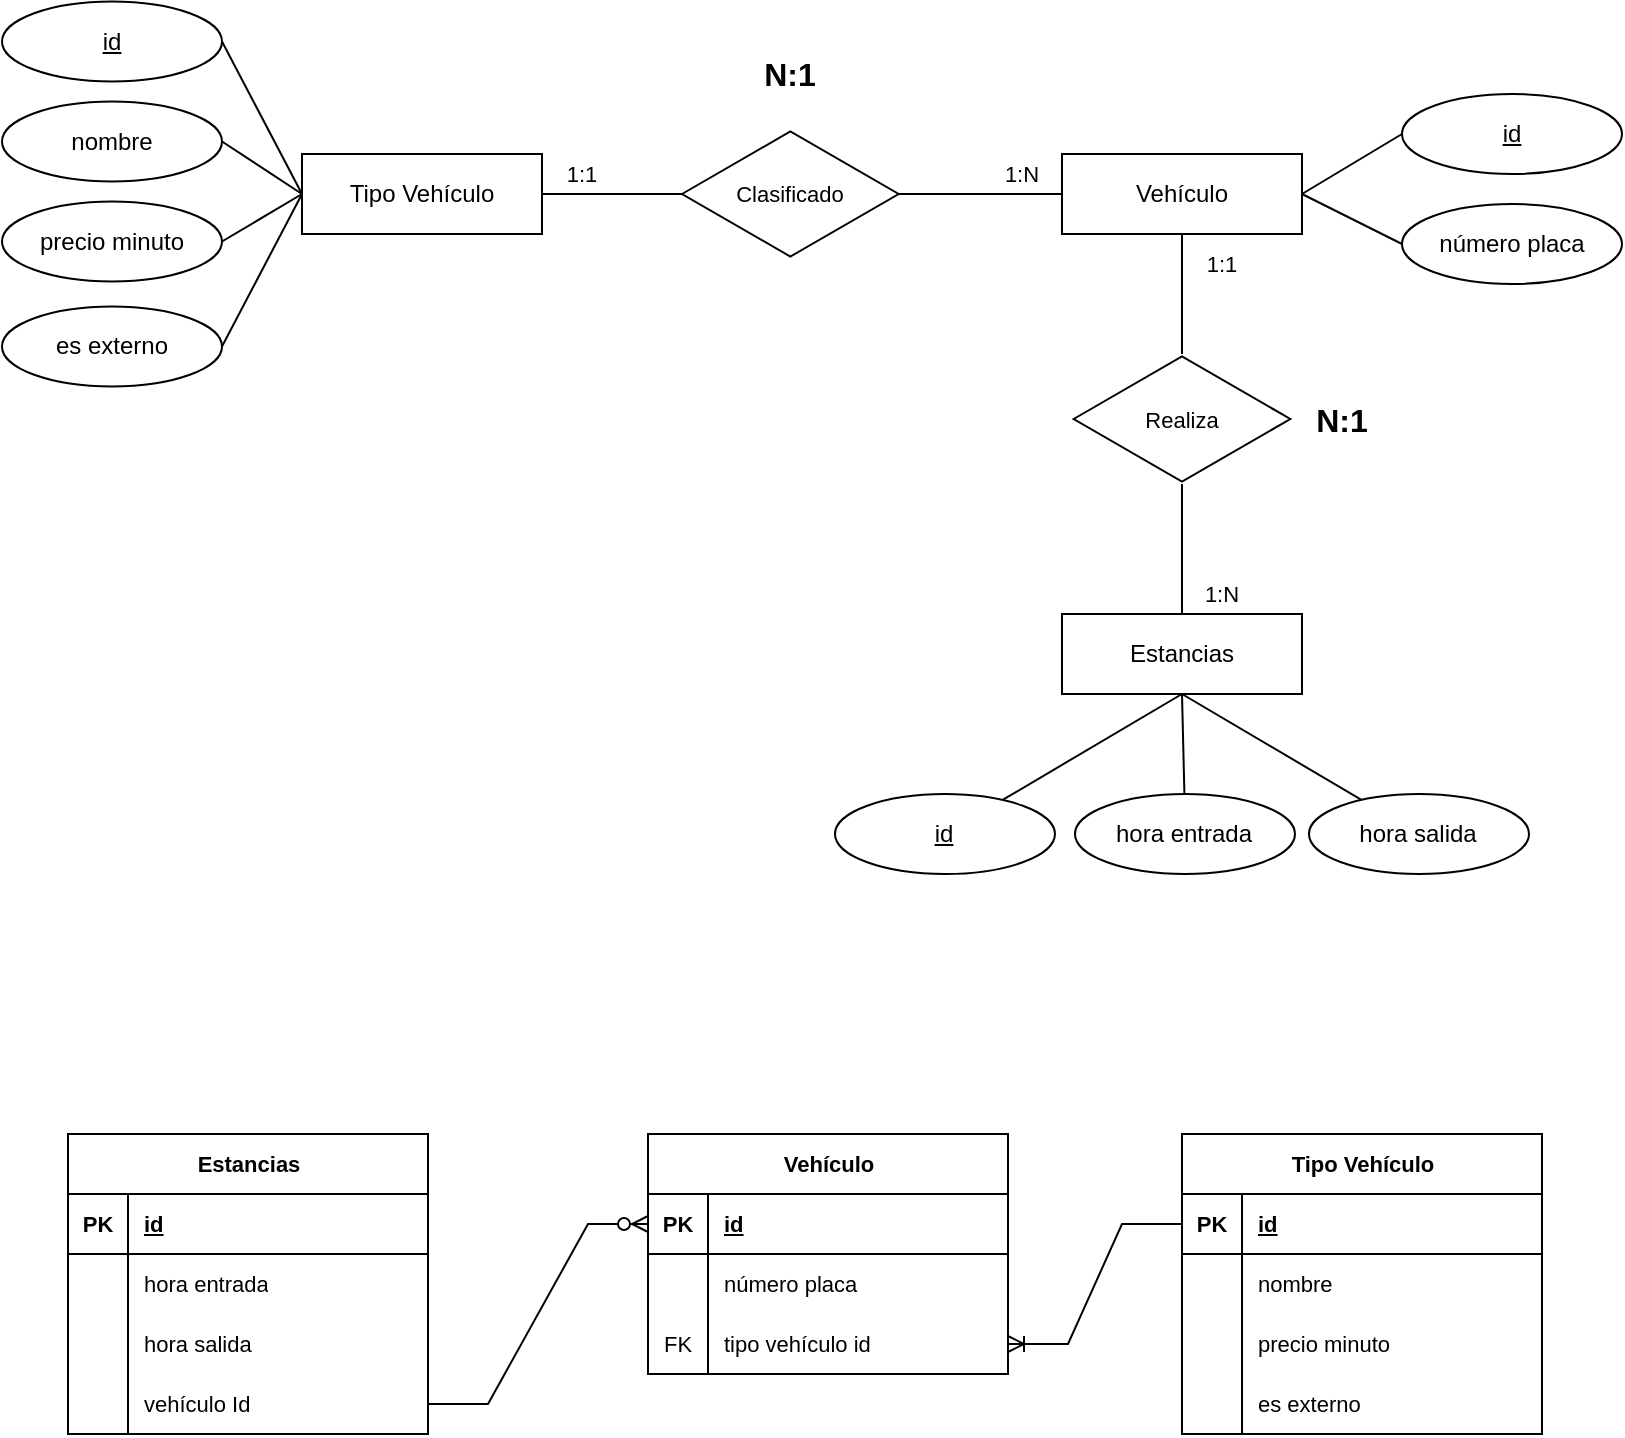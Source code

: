<mxfile version="24.7.2" type="device">
  <diagram name="Página-1" id="pKyVwego6ycTetDcMf8U">
    <mxGraphModel dx="1965" dy="1105" grid="1" gridSize="10" guides="1" tooltips="1" connect="1" arrows="1" fold="1" page="1" pageScale="1" pageWidth="1169" pageHeight="827" math="0" shadow="0">
      <root>
        <mxCell id="0" />
        <mxCell id="1" parent="0" />
        <mxCell id="-L3sRhYS_Q6jiQgQC-SR-15" style="rounded=0;orthogonalLoop=1;jettySize=auto;html=1;endArrow=none;endFill=0;exitX=1;exitY=0.5;exitDx=0;exitDy=0;entryX=0;entryY=0.5;entryDx=0;entryDy=0;" parent="1" source="-L3sRhYS_Q6jiQgQC-SR-8" target="-L3sRhYS_Q6jiQgQC-SR-12" edge="1">
          <mxGeometry relative="1" as="geometry" />
        </mxCell>
        <mxCell id="-L3sRhYS_Q6jiQgQC-SR-20" style="edgeStyle=none;shape=connector;rounded=0;orthogonalLoop=1;jettySize=auto;html=1;strokeColor=default;align=center;verticalAlign=middle;fontFamily=Helvetica;fontSize=11;fontColor=default;labelBackgroundColor=default;endArrow=none;endFill=0;exitX=1;exitY=0.5;exitDx=0;exitDy=0;entryX=0;entryY=0.5;entryDx=0;entryDy=0;" parent="1" source="-L3sRhYS_Q6jiQgQC-SR-8" target="-L3sRhYS_Q6jiQgQC-SR-11" edge="1">
          <mxGeometry relative="1" as="geometry" />
        </mxCell>
        <mxCell id="-L3sRhYS_Q6jiQgQC-SR-37" style="edgeStyle=none;shape=connector;rounded=0;orthogonalLoop=1;jettySize=auto;html=1;strokeColor=default;align=center;verticalAlign=middle;fontFamily=Helvetica;fontSize=11;fontColor=default;labelBackgroundColor=default;endArrow=none;endFill=0;" parent="1" source="-L3sRhYS_Q6jiQgQC-SR-8" target="-L3sRhYS_Q6jiQgQC-SR-36" edge="1">
          <mxGeometry relative="1" as="geometry" />
        </mxCell>
        <mxCell id="-L3sRhYS_Q6jiQgQC-SR-8" value="Vehículo" style="rounded=0;whiteSpace=wrap;html=1;" parent="1" vertex="1">
          <mxGeometry x="720" y="119" width="120" height="40" as="geometry" />
        </mxCell>
        <mxCell id="-L3sRhYS_Q6jiQgQC-SR-11" value="&lt;u&gt;id&lt;/u&gt;" style="ellipse;whiteSpace=wrap;html=1;" parent="1" vertex="1">
          <mxGeometry x="890" y="89" width="110" height="40" as="geometry" />
        </mxCell>
        <mxCell id="-L3sRhYS_Q6jiQgQC-SR-12" value="número placa" style="ellipse;whiteSpace=wrap;html=1;" parent="1" vertex="1">
          <mxGeometry x="890" y="144" width="110" height="40" as="geometry" />
        </mxCell>
        <mxCell id="-L3sRhYS_Q6jiQgQC-SR-30" style="edgeStyle=none;shape=connector;rounded=0;orthogonalLoop=1;jettySize=auto;html=1;strokeColor=default;align=center;verticalAlign=middle;fontFamily=Helvetica;fontSize=11;fontColor=default;labelBackgroundColor=default;endArrow=none;endFill=0;" parent="1" source="-L3sRhYS_Q6jiQgQC-SR-21" target="-L3sRhYS_Q6jiQgQC-SR-29" edge="1">
          <mxGeometry relative="1" as="geometry" />
        </mxCell>
        <mxCell id="-L3sRhYS_Q6jiQgQC-SR-21" value="Tipo Vehículo" style="rounded=0;whiteSpace=wrap;html=1;" parent="1" vertex="1">
          <mxGeometry x="340" y="119" width="120" height="40" as="geometry" />
        </mxCell>
        <mxCell id="-L3sRhYS_Q6jiQgQC-SR-27" style="edgeStyle=none;shape=connector;rounded=0;orthogonalLoop=1;jettySize=auto;html=1;entryX=0;entryY=0.5;entryDx=0;entryDy=0;strokeColor=default;align=center;verticalAlign=middle;fontFamily=Helvetica;fontSize=11;fontColor=default;labelBackgroundColor=default;endArrow=none;endFill=0;exitX=1;exitY=0.5;exitDx=0;exitDy=0;" parent="1" source="-L3sRhYS_Q6jiQgQC-SR-22" target="-L3sRhYS_Q6jiQgQC-SR-21" edge="1">
          <mxGeometry relative="1" as="geometry" />
        </mxCell>
        <mxCell id="-L3sRhYS_Q6jiQgQC-SR-22" value="&lt;u&gt;id&lt;/u&gt;" style="ellipse;whiteSpace=wrap;html=1;" parent="1" vertex="1">
          <mxGeometry x="190" y="42.75" width="110" height="40" as="geometry" />
        </mxCell>
        <mxCell id="-L3sRhYS_Q6jiQgQC-SR-28" style="edgeStyle=none;shape=connector;rounded=0;orthogonalLoop=1;jettySize=auto;html=1;entryX=0;entryY=0.5;entryDx=0;entryDy=0;strokeColor=default;align=center;verticalAlign=middle;fontFamily=Helvetica;fontSize=11;fontColor=default;labelBackgroundColor=default;endArrow=none;endFill=0;exitX=1;exitY=0.5;exitDx=0;exitDy=0;" parent="1" source="-L3sRhYS_Q6jiQgQC-SR-23" target="-L3sRhYS_Q6jiQgQC-SR-21" edge="1">
          <mxGeometry relative="1" as="geometry" />
        </mxCell>
        <mxCell id="-L3sRhYS_Q6jiQgQC-SR-23" value="precio minuto" style="ellipse;whiteSpace=wrap;html=1;" parent="1" vertex="1">
          <mxGeometry x="190" y="142.75" width="110" height="40" as="geometry" />
        </mxCell>
        <mxCell id="-L3sRhYS_Q6jiQgQC-SR-26" style="edgeStyle=none;shape=connector;rounded=0;orthogonalLoop=1;jettySize=auto;html=1;entryX=0;entryY=0.5;entryDx=0;entryDy=0;strokeColor=default;align=center;verticalAlign=middle;fontFamily=Helvetica;fontSize=11;fontColor=default;labelBackgroundColor=default;endArrow=none;endFill=0;exitX=1;exitY=0.5;exitDx=0;exitDy=0;" parent="1" source="-L3sRhYS_Q6jiQgQC-SR-25" target="-L3sRhYS_Q6jiQgQC-SR-21" edge="1">
          <mxGeometry relative="1" as="geometry" />
        </mxCell>
        <mxCell id="-L3sRhYS_Q6jiQgQC-SR-25" value="nombre" style="ellipse;whiteSpace=wrap;html=1;" parent="1" vertex="1">
          <mxGeometry x="190" y="92.75" width="110" height="40" as="geometry" />
        </mxCell>
        <mxCell id="-L3sRhYS_Q6jiQgQC-SR-31" style="edgeStyle=none;shape=connector;rounded=0;orthogonalLoop=1;jettySize=auto;html=1;strokeColor=default;align=center;verticalAlign=middle;fontFamily=Helvetica;fontSize=11;fontColor=default;labelBackgroundColor=default;endArrow=none;endFill=0;" parent="1" source="-L3sRhYS_Q6jiQgQC-SR-29" target="-L3sRhYS_Q6jiQgQC-SR-8" edge="1">
          <mxGeometry relative="1" as="geometry" />
        </mxCell>
        <mxCell id="-L3sRhYS_Q6jiQgQC-SR-29" value="Clasificado" style="html=1;whiteSpace=wrap;aspect=fixed;shape=isoRectangle;fontFamily=Helvetica;fontSize=11;fontColor=default;labelBackgroundColor=default;" parent="1" vertex="1">
          <mxGeometry x="530" y="106.5" width="108.33" height="65" as="geometry" />
        </mxCell>
        <mxCell id="-L3sRhYS_Q6jiQgQC-SR-32" value="1:N" style="text;html=1;align=center;verticalAlign=middle;whiteSpace=wrap;rounded=0;fontFamily=Helvetica;fontSize=11;fontColor=default;labelBackgroundColor=default;" parent="1" vertex="1">
          <mxGeometry x="680" y="119" width="40" height="20" as="geometry" />
        </mxCell>
        <mxCell id="-L3sRhYS_Q6jiQgQC-SR-33" value="1:1" style="text;html=1;align=center;verticalAlign=middle;whiteSpace=wrap;rounded=0;fontFamily=Helvetica;fontSize=11;fontColor=default;labelBackgroundColor=default;" parent="1" vertex="1">
          <mxGeometry x="460" y="119" width="40" height="20" as="geometry" />
        </mxCell>
        <mxCell id="-L3sRhYS_Q6jiQgQC-SR-34" value="N:1" style="text;html=1;align=center;verticalAlign=middle;whiteSpace=wrap;rounded=0;fontFamily=Helvetica;fontSize=16;fontColor=default;labelBackgroundColor=default;fontStyle=1" parent="1" vertex="1">
          <mxGeometry x="564.17" y="69" width="40" height="20" as="geometry" />
        </mxCell>
        <mxCell id="-L3sRhYS_Q6jiQgQC-SR-47" style="edgeStyle=none;shape=connector;rounded=0;orthogonalLoop=1;jettySize=auto;html=1;strokeColor=default;align=center;verticalAlign=middle;fontFamily=Helvetica;fontSize=11;fontColor=default;labelBackgroundColor=default;endArrow=none;endFill=0;exitX=0.5;exitY=1;exitDx=0;exitDy=0;" parent="1" source="-L3sRhYS_Q6jiQgQC-SR-35" target="-L3sRhYS_Q6jiQgQC-SR-44" edge="1">
          <mxGeometry relative="1" as="geometry" />
        </mxCell>
        <mxCell id="-L3sRhYS_Q6jiQgQC-SR-48" style="edgeStyle=none;shape=connector;rounded=0;orthogonalLoop=1;jettySize=auto;html=1;strokeColor=default;align=center;verticalAlign=middle;fontFamily=Helvetica;fontSize=11;fontColor=default;labelBackgroundColor=default;endArrow=none;endFill=0;exitX=0.5;exitY=1;exitDx=0;exitDy=0;" parent="1" source="-L3sRhYS_Q6jiQgQC-SR-35" target="-L3sRhYS_Q6jiQgQC-SR-46" edge="1">
          <mxGeometry relative="1" as="geometry" />
        </mxCell>
        <mxCell id="-L3sRhYS_Q6jiQgQC-SR-49" style="edgeStyle=none;shape=connector;rounded=0;orthogonalLoop=1;jettySize=auto;html=1;strokeColor=default;align=center;verticalAlign=middle;fontFamily=Helvetica;fontSize=11;fontColor=default;labelBackgroundColor=default;endArrow=none;endFill=0;exitX=0.5;exitY=1;exitDx=0;exitDy=0;" parent="1" source="-L3sRhYS_Q6jiQgQC-SR-35" target="-L3sRhYS_Q6jiQgQC-SR-45" edge="1">
          <mxGeometry relative="1" as="geometry" />
        </mxCell>
        <mxCell id="-L3sRhYS_Q6jiQgQC-SR-35" value="Estancias" style="rounded=0;whiteSpace=wrap;html=1;" parent="1" vertex="1">
          <mxGeometry x="720.0" y="349" width="120" height="40" as="geometry" />
        </mxCell>
        <mxCell id="-L3sRhYS_Q6jiQgQC-SR-38" style="edgeStyle=none;shape=connector;rounded=0;orthogonalLoop=1;jettySize=auto;html=1;strokeColor=default;align=center;verticalAlign=middle;fontFamily=Helvetica;fontSize=11;fontColor=default;labelBackgroundColor=default;endArrow=none;endFill=0;" parent="1" source="-L3sRhYS_Q6jiQgQC-SR-36" target="-L3sRhYS_Q6jiQgQC-SR-35" edge="1">
          <mxGeometry relative="1" as="geometry" />
        </mxCell>
        <mxCell id="-L3sRhYS_Q6jiQgQC-SR-36" value="Realiza" style="html=1;whiteSpace=wrap;aspect=fixed;shape=isoRectangle;fontFamily=Helvetica;fontSize=11;fontColor=default;labelBackgroundColor=default;" parent="1" vertex="1">
          <mxGeometry x="725.83" y="219" width="108.33" height="65" as="geometry" />
        </mxCell>
        <mxCell id="-L3sRhYS_Q6jiQgQC-SR-39" value="1:N" style="text;html=1;align=center;verticalAlign=middle;whiteSpace=wrap;rounded=0;fontFamily=Helvetica;fontSize=11;fontColor=default;labelBackgroundColor=default;" parent="1" vertex="1">
          <mxGeometry x="780" y="329" width="40" height="20" as="geometry" />
        </mxCell>
        <mxCell id="-L3sRhYS_Q6jiQgQC-SR-40" value="1:1" style="text;html=1;align=center;verticalAlign=middle;whiteSpace=wrap;rounded=0;fontFamily=Helvetica;fontSize=11;fontColor=default;labelBackgroundColor=default;" parent="1" vertex="1">
          <mxGeometry x="780" y="164" width="40" height="20" as="geometry" />
        </mxCell>
        <mxCell id="-L3sRhYS_Q6jiQgQC-SR-41" value="N:1" style="text;html=1;align=center;verticalAlign=middle;whiteSpace=wrap;rounded=0;fontFamily=Helvetica;fontSize=16;fontColor=default;labelBackgroundColor=default;fontStyle=1" parent="1" vertex="1">
          <mxGeometry x="840" y="241.5" width="40" height="20" as="geometry" />
        </mxCell>
        <mxCell id="-L3sRhYS_Q6jiQgQC-SR-44" value="hora entrada" style="ellipse;whiteSpace=wrap;html=1;" parent="1" vertex="1">
          <mxGeometry x="726.49" y="439" width="110" height="40" as="geometry" />
        </mxCell>
        <mxCell id="-L3sRhYS_Q6jiQgQC-SR-45" value="&lt;u&gt;id&lt;/u&gt;" style="ellipse;whiteSpace=wrap;html=1;" parent="1" vertex="1">
          <mxGeometry x="606.49" y="439" width="110" height="40" as="geometry" />
        </mxCell>
        <mxCell id="-L3sRhYS_Q6jiQgQC-SR-46" value="hora salida" style="ellipse;whiteSpace=wrap;html=1;" parent="1" vertex="1">
          <mxGeometry x="843.49" y="439" width="110" height="40" as="geometry" />
        </mxCell>
        <mxCell id="-L3sRhYS_Q6jiQgQC-SR-50" value="Vehículo" style="shape=table;startSize=30;container=1;collapsible=1;childLayout=tableLayout;fixedRows=1;rowLines=0;fontStyle=1;align=center;resizeLast=1;html=1;fontFamily=Helvetica;fontSize=11;fontColor=default;labelBackgroundColor=default;" parent="1" vertex="1">
          <mxGeometry x="513" y="609" width="180" height="120" as="geometry" />
        </mxCell>
        <mxCell id="-L3sRhYS_Q6jiQgQC-SR-51" value="" style="shape=tableRow;horizontal=0;startSize=0;swimlaneHead=0;swimlaneBody=0;fillColor=none;collapsible=0;dropTarget=0;points=[[0,0.5],[1,0.5]];portConstraint=eastwest;top=0;left=0;right=0;bottom=1;fontFamily=Helvetica;fontSize=11;fontColor=default;labelBackgroundColor=default;" parent="-L3sRhYS_Q6jiQgQC-SR-50" vertex="1">
          <mxGeometry y="30" width="180" height="30" as="geometry" />
        </mxCell>
        <mxCell id="-L3sRhYS_Q6jiQgQC-SR-52" value="PK" style="shape=partialRectangle;connectable=0;fillColor=none;top=0;left=0;bottom=0;right=0;fontStyle=1;overflow=hidden;whiteSpace=wrap;html=1;fontFamily=Helvetica;fontSize=11;fontColor=default;labelBackgroundColor=default;" parent="-L3sRhYS_Q6jiQgQC-SR-51" vertex="1">
          <mxGeometry width="30" height="30" as="geometry">
            <mxRectangle width="30" height="30" as="alternateBounds" />
          </mxGeometry>
        </mxCell>
        <mxCell id="-L3sRhYS_Q6jiQgQC-SR-53" value="id" style="shape=partialRectangle;connectable=0;fillColor=none;top=0;left=0;bottom=0;right=0;align=left;spacingLeft=6;fontStyle=5;overflow=hidden;whiteSpace=wrap;html=1;fontFamily=Helvetica;fontSize=11;fontColor=default;labelBackgroundColor=default;" parent="-L3sRhYS_Q6jiQgQC-SR-51" vertex="1">
          <mxGeometry x="30" width="150" height="30" as="geometry">
            <mxRectangle width="150" height="30" as="alternateBounds" />
          </mxGeometry>
        </mxCell>
        <mxCell id="-L3sRhYS_Q6jiQgQC-SR-54" value="" style="shape=tableRow;horizontal=0;startSize=0;swimlaneHead=0;swimlaneBody=0;fillColor=none;collapsible=0;dropTarget=0;points=[[0,0.5],[1,0.5]];portConstraint=eastwest;top=0;left=0;right=0;bottom=0;fontFamily=Helvetica;fontSize=11;fontColor=default;labelBackgroundColor=default;" parent="-L3sRhYS_Q6jiQgQC-SR-50" vertex="1">
          <mxGeometry y="60" width="180" height="30" as="geometry" />
        </mxCell>
        <mxCell id="-L3sRhYS_Q6jiQgQC-SR-55" value="" style="shape=partialRectangle;connectable=0;fillColor=none;top=0;left=0;bottom=0;right=0;editable=1;overflow=hidden;whiteSpace=wrap;html=1;fontFamily=Helvetica;fontSize=11;fontColor=default;labelBackgroundColor=default;" parent="-L3sRhYS_Q6jiQgQC-SR-54" vertex="1">
          <mxGeometry width="30" height="30" as="geometry">
            <mxRectangle width="30" height="30" as="alternateBounds" />
          </mxGeometry>
        </mxCell>
        <mxCell id="-L3sRhYS_Q6jiQgQC-SR-56" value="número placa" style="shape=partialRectangle;connectable=0;fillColor=none;top=0;left=0;bottom=0;right=0;align=left;spacingLeft=6;overflow=hidden;whiteSpace=wrap;html=1;fontFamily=Helvetica;fontSize=11;fontColor=default;labelBackgroundColor=default;" parent="-L3sRhYS_Q6jiQgQC-SR-54" vertex="1">
          <mxGeometry x="30" width="150" height="30" as="geometry">
            <mxRectangle width="150" height="30" as="alternateBounds" />
          </mxGeometry>
        </mxCell>
        <mxCell id="-L3sRhYS_Q6jiQgQC-SR-89" value="" style="shape=tableRow;horizontal=0;startSize=0;swimlaneHead=0;swimlaneBody=0;fillColor=none;collapsible=0;dropTarget=0;points=[[0,0.5],[1,0.5]];portConstraint=eastwest;top=0;left=0;right=0;bottom=0;fontFamily=Helvetica;fontSize=11;fontColor=default;labelBackgroundColor=default;" parent="-L3sRhYS_Q6jiQgQC-SR-50" vertex="1">
          <mxGeometry y="90" width="180" height="30" as="geometry" />
        </mxCell>
        <mxCell id="-L3sRhYS_Q6jiQgQC-SR-90" value="FK" style="shape=partialRectangle;connectable=0;fillColor=none;top=0;left=0;bottom=0;right=0;editable=1;overflow=hidden;whiteSpace=wrap;html=1;fontFamily=Helvetica;fontSize=11;fontColor=default;labelBackgroundColor=default;" parent="-L3sRhYS_Q6jiQgQC-SR-89" vertex="1">
          <mxGeometry width="30" height="30" as="geometry">
            <mxRectangle width="30" height="30" as="alternateBounds" />
          </mxGeometry>
        </mxCell>
        <mxCell id="-L3sRhYS_Q6jiQgQC-SR-91" value="tipo vehículo id" style="shape=partialRectangle;connectable=0;fillColor=none;top=0;left=0;bottom=0;right=0;align=left;spacingLeft=6;overflow=hidden;whiteSpace=wrap;html=1;fontFamily=Helvetica;fontSize=11;fontColor=default;labelBackgroundColor=default;" parent="-L3sRhYS_Q6jiQgQC-SR-89" vertex="1">
          <mxGeometry x="30" width="150" height="30" as="geometry">
            <mxRectangle width="150" height="30" as="alternateBounds" />
          </mxGeometry>
        </mxCell>
        <mxCell id="-L3sRhYS_Q6jiQgQC-SR-76" value="Tipo Vehículo" style="shape=table;startSize=30;container=1;collapsible=1;childLayout=tableLayout;fixedRows=1;rowLines=0;fontStyle=1;align=center;resizeLast=1;html=1;fontFamily=Helvetica;fontSize=11;fontColor=default;labelBackgroundColor=default;" parent="1" vertex="1">
          <mxGeometry x="780" y="609" width="180" height="150" as="geometry" />
        </mxCell>
        <mxCell id="-L3sRhYS_Q6jiQgQC-SR-77" value="" style="shape=tableRow;horizontal=0;startSize=0;swimlaneHead=0;swimlaneBody=0;fillColor=none;collapsible=0;dropTarget=0;points=[[0,0.5],[1,0.5]];portConstraint=eastwest;top=0;left=0;right=0;bottom=1;fontFamily=Helvetica;fontSize=11;fontColor=default;labelBackgroundColor=default;" parent="-L3sRhYS_Q6jiQgQC-SR-76" vertex="1">
          <mxGeometry y="30" width="180" height="30" as="geometry" />
        </mxCell>
        <mxCell id="-L3sRhYS_Q6jiQgQC-SR-78" value="PK" style="shape=partialRectangle;connectable=0;fillColor=none;top=0;left=0;bottom=0;right=0;fontStyle=1;overflow=hidden;whiteSpace=wrap;html=1;fontFamily=Helvetica;fontSize=11;fontColor=default;labelBackgroundColor=default;" parent="-L3sRhYS_Q6jiQgQC-SR-77" vertex="1">
          <mxGeometry width="30" height="30" as="geometry">
            <mxRectangle width="30" height="30" as="alternateBounds" />
          </mxGeometry>
        </mxCell>
        <mxCell id="-L3sRhYS_Q6jiQgQC-SR-79" value="id" style="shape=partialRectangle;connectable=0;fillColor=none;top=0;left=0;bottom=0;right=0;align=left;spacingLeft=6;fontStyle=5;overflow=hidden;whiteSpace=wrap;html=1;fontFamily=Helvetica;fontSize=11;fontColor=default;labelBackgroundColor=default;" parent="-L3sRhYS_Q6jiQgQC-SR-77" vertex="1">
          <mxGeometry x="30" width="150" height="30" as="geometry">
            <mxRectangle width="150" height="30" as="alternateBounds" />
          </mxGeometry>
        </mxCell>
        <mxCell id="-L3sRhYS_Q6jiQgQC-SR-80" value="" style="shape=tableRow;horizontal=0;startSize=0;swimlaneHead=0;swimlaneBody=0;fillColor=none;collapsible=0;dropTarget=0;points=[[0,0.5],[1,0.5]];portConstraint=eastwest;top=0;left=0;right=0;bottom=0;fontFamily=Helvetica;fontSize=11;fontColor=default;labelBackgroundColor=default;" parent="-L3sRhYS_Q6jiQgQC-SR-76" vertex="1">
          <mxGeometry y="60" width="180" height="30" as="geometry" />
        </mxCell>
        <mxCell id="-L3sRhYS_Q6jiQgQC-SR-81" value="" style="shape=partialRectangle;connectable=0;fillColor=none;top=0;left=0;bottom=0;right=0;editable=1;overflow=hidden;whiteSpace=wrap;html=1;fontFamily=Helvetica;fontSize=11;fontColor=default;labelBackgroundColor=default;" parent="-L3sRhYS_Q6jiQgQC-SR-80" vertex="1">
          <mxGeometry width="30" height="30" as="geometry">
            <mxRectangle width="30" height="30" as="alternateBounds" />
          </mxGeometry>
        </mxCell>
        <mxCell id="-L3sRhYS_Q6jiQgQC-SR-82" value="nombre" style="shape=partialRectangle;connectable=0;fillColor=none;top=0;left=0;bottom=0;right=0;align=left;spacingLeft=6;overflow=hidden;whiteSpace=wrap;html=1;fontFamily=Helvetica;fontSize=11;fontColor=default;labelBackgroundColor=default;" parent="-L3sRhYS_Q6jiQgQC-SR-80" vertex="1">
          <mxGeometry x="30" width="150" height="30" as="geometry">
            <mxRectangle width="150" height="30" as="alternateBounds" />
          </mxGeometry>
        </mxCell>
        <mxCell id="-L3sRhYS_Q6jiQgQC-SR-83" value="" style="shape=tableRow;horizontal=0;startSize=0;swimlaneHead=0;swimlaneBody=0;fillColor=none;collapsible=0;dropTarget=0;points=[[0,0.5],[1,0.5]];portConstraint=eastwest;top=0;left=0;right=0;bottom=0;fontFamily=Helvetica;fontSize=11;fontColor=default;labelBackgroundColor=default;" parent="-L3sRhYS_Q6jiQgQC-SR-76" vertex="1">
          <mxGeometry y="90" width="180" height="30" as="geometry" />
        </mxCell>
        <mxCell id="-L3sRhYS_Q6jiQgQC-SR-84" value="" style="shape=partialRectangle;connectable=0;fillColor=none;top=0;left=0;bottom=0;right=0;editable=1;overflow=hidden;whiteSpace=wrap;html=1;fontFamily=Helvetica;fontSize=11;fontColor=default;labelBackgroundColor=default;" parent="-L3sRhYS_Q6jiQgQC-SR-83" vertex="1">
          <mxGeometry width="30" height="30" as="geometry">
            <mxRectangle width="30" height="30" as="alternateBounds" />
          </mxGeometry>
        </mxCell>
        <mxCell id="-L3sRhYS_Q6jiQgQC-SR-85" value="precio minuto" style="shape=partialRectangle;connectable=0;fillColor=none;top=0;left=0;bottom=0;right=0;align=left;spacingLeft=6;overflow=hidden;whiteSpace=wrap;html=1;fontFamily=Helvetica;fontSize=11;fontColor=default;labelBackgroundColor=default;" parent="-L3sRhYS_Q6jiQgQC-SR-83" vertex="1">
          <mxGeometry x="30" width="150" height="30" as="geometry">
            <mxRectangle width="150" height="30" as="alternateBounds" />
          </mxGeometry>
        </mxCell>
        <mxCell id="lPlpNUsdSkD55JiEkcyX-1" value="" style="shape=tableRow;horizontal=0;startSize=0;swimlaneHead=0;swimlaneBody=0;fillColor=none;collapsible=0;dropTarget=0;points=[[0,0.5],[1,0.5]];portConstraint=eastwest;top=0;left=0;right=0;bottom=0;fontFamily=Helvetica;fontSize=11;fontColor=default;labelBackgroundColor=default;" vertex="1" parent="-L3sRhYS_Q6jiQgQC-SR-76">
          <mxGeometry y="120" width="180" height="30" as="geometry" />
        </mxCell>
        <mxCell id="lPlpNUsdSkD55JiEkcyX-2" value="" style="shape=partialRectangle;connectable=0;fillColor=none;top=0;left=0;bottom=0;right=0;editable=1;overflow=hidden;whiteSpace=wrap;html=1;fontFamily=Helvetica;fontSize=11;fontColor=default;labelBackgroundColor=default;" vertex="1" parent="lPlpNUsdSkD55JiEkcyX-1">
          <mxGeometry width="30" height="30" as="geometry">
            <mxRectangle width="30" height="30" as="alternateBounds" />
          </mxGeometry>
        </mxCell>
        <mxCell id="lPlpNUsdSkD55JiEkcyX-3" value="es externo" style="shape=partialRectangle;connectable=0;fillColor=none;top=0;left=0;bottom=0;right=0;align=left;spacingLeft=6;overflow=hidden;whiteSpace=wrap;html=1;fontFamily=Helvetica;fontSize=11;fontColor=default;labelBackgroundColor=default;" vertex="1" parent="lPlpNUsdSkD55JiEkcyX-1">
          <mxGeometry x="30" width="150" height="30" as="geometry">
            <mxRectangle width="150" height="30" as="alternateBounds" />
          </mxGeometry>
        </mxCell>
        <mxCell id="-L3sRhYS_Q6jiQgQC-SR-93" value="" style="edgeStyle=entityRelationEdgeStyle;fontSize=12;html=1;endArrow=ERoneToMany;rounded=0;strokeColor=default;align=center;verticalAlign=middle;fontFamily=Helvetica;fontColor=default;labelBackgroundColor=default;" parent="1" source="-L3sRhYS_Q6jiQgQC-SR-77" target="-L3sRhYS_Q6jiQgQC-SR-89" edge="1">
          <mxGeometry width="100" height="100" relative="1" as="geometry">
            <mxPoint x="933" y="659" as="sourcePoint" />
            <mxPoint x="593" y="589" as="targetPoint" />
          </mxGeometry>
        </mxCell>
        <mxCell id="-L3sRhYS_Q6jiQgQC-SR-94" value="Estancias" style="shape=table;startSize=30;container=1;collapsible=1;childLayout=tableLayout;fixedRows=1;rowLines=0;fontStyle=1;align=center;resizeLast=1;html=1;fontFamily=Helvetica;fontSize=11;fontColor=default;labelBackgroundColor=default;" parent="1" vertex="1">
          <mxGeometry x="223" y="609" width="180" height="150" as="geometry" />
        </mxCell>
        <mxCell id="-L3sRhYS_Q6jiQgQC-SR-95" value="" style="shape=tableRow;horizontal=0;startSize=0;swimlaneHead=0;swimlaneBody=0;fillColor=none;collapsible=0;dropTarget=0;points=[[0,0.5],[1,0.5]];portConstraint=eastwest;top=0;left=0;right=0;bottom=1;fontFamily=Helvetica;fontSize=11;fontColor=default;labelBackgroundColor=default;" parent="-L3sRhYS_Q6jiQgQC-SR-94" vertex="1">
          <mxGeometry y="30" width="180" height="30" as="geometry" />
        </mxCell>
        <mxCell id="-L3sRhYS_Q6jiQgQC-SR-96" value="PK" style="shape=partialRectangle;connectable=0;fillColor=none;top=0;left=0;bottom=0;right=0;fontStyle=1;overflow=hidden;whiteSpace=wrap;html=1;fontFamily=Helvetica;fontSize=11;fontColor=default;labelBackgroundColor=default;" parent="-L3sRhYS_Q6jiQgQC-SR-95" vertex="1">
          <mxGeometry width="30" height="30" as="geometry">
            <mxRectangle width="30" height="30" as="alternateBounds" />
          </mxGeometry>
        </mxCell>
        <mxCell id="-L3sRhYS_Q6jiQgQC-SR-97" value="id" style="shape=partialRectangle;connectable=0;fillColor=none;top=0;left=0;bottom=0;right=0;align=left;spacingLeft=6;fontStyle=5;overflow=hidden;whiteSpace=wrap;html=1;fontFamily=Helvetica;fontSize=11;fontColor=default;labelBackgroundColor=default;" parent="-L3sRhYS_Q6jiQgQC-SR-95" vertex="1">
          <mxGeometry x="30" width="150" height="30" as="geometry">
            <mxRectangle width="150" height="30" as="alternateBounds" />
          </mxGeometry>
        </mxCell>
        <mxCell id="-L3sRhYS_Q6jiQgQC-SR-98" value="" style="shape=tableRow;horizontal=0;startSize=0;swimlaneHead=0;swimlaneBody=0;fillColor=none;collapsible=0;dropTarget=0;points=[[0,0.5],[1,0.5]];portConstraint=eastwest;top=0;left=0;right=0;bottom=0;fontFamily=Helvetica;fontSize=11;fontColor=default;labelBackgroundColor=default;" parent="-L3sRhYS_Q6jiQgQC-SR-94" vertex="1">
          <mxGeometry y="60" width="180" height="30" as="geometry" />
        </mxCell>
        <mxCell id="-L3sRhYS_Q6jiQgQC-SR-99" value="" style="shape=partialRectangle;connectable=0;fillColor=none;top=0;left=0;bottom=0;right=0;editable=1;overflow=hidden;whiteSpace=wrap;html=1;fontFamily=Helvetica;fontSize=11;fontColor=default;labelBackgroundColor=default;" parent="-L3sRhYS_Q6jiQgQC-SR-98" vertex="1">
          <mxGeometry width="30" height="30" as="geometry">
            <mxRectangle width="30" height="30" as="alternateBounds" />
          </mxGeometry>
        </mxCell>
        <mxCell id="-L3sRhYS_Q6jiQgQC-SR-100" value="hora entrada" style="shape=partialRectangle;connectable=0;fillColor=none;top=0;left=0;bottom=0;right=0;align=left;spacingLeft=6;overflow=hidden;whiteSpace=wrap;html=1;fontFamily=Helvetica;fontSize=11;fontColor=default;labelBackgroundColor=default;" parent="-L3sRhYS_Q6jiQgQC-SR-98" vertex="1">
          <mxGeometry x="30" width="150" height="30" as="geometry">
            <mxRectangle width="150" height="30" as="alternateBounds" />
          </mxGeometry>
        </mxCell>
        <mxCell id="-L3sRhYS_Q6jiQgQC-SR-101" value="" style="shape=tableRow;horizontal=0;startSize=0;swimlaneHead=0;swimlaneBody=0;fillColor=none;collapsible=0;dropTarget=0;points=[[0,0.5],[1,0.5]];portConstraint=eastwest;top=0;left=0;right=0;bottom=0;fontFamily=Helvetica;fontSize=11;fontColor=default;labelBackgroundColor=default;" parent="-L3sRhYS_Q6jiQgQC-SR-94" vertex="1">
          <mxGeometry y="90" width="180" height="30" as="geometry" />
        </mxCell>
        <mxCell id="-L3sRhYS_Q6jiQgQC-SR-102" value="" style="shape=partialRectangle;connectable=0;fillColor=none;top=0;left=0;bottom=0;right=0;editable=1;overflow=hidden;whiteSpace=wrap;html=1;fontFamily=Helvetica;fontSize=11;fontColor=default;labelBackgroundColor=default;" parent="-L3sRhYS_Q6jiQgQC-SR-101" vertex="1">
          <mxGeometry width="30" height="30" as="geometry">
            <mxRectangle width="30" height="30" as="alternateBounds" />
          </mxGeometry>
        </mxCell>
        <mxCell id="-L3sRhYS_Q6jiQgQC-SR-103" value="hora salida" style="shape=partialRectangle;connectable=0;fillColor=none;top=0;left=0;bottom=0;right=0;align=left;spacingLeft=6;overflow=hidden;whiteSpace=wrap;html=1;fontFamily=Helvetica;fontSize=11;fontColor=default;labelBackgroundColor=default;" parent="-L3sRhYS_Q6jiQgQC-SR-101" vertex="1">
          <mxGeometry x="30" width="150" height="30" as="geometry">
            <mxRectangle width="150" height="30" as="alternateBounds" />
          </mxGeometry>
        </mxCell>
        <mxCell id="-L3sRhYS_Q6jiQgQC-SR-104" value="" style="shape=tableRow;horizontal=0;startSize=0;swimlaneHead=0;swimlaneBody=0;fillColor=none;collapsible=0;dropTarget=0;points=[[0,0.5],[1,0.5]];portConstraint=eastwest;top=0;left=0;right=0;bottom=0;fontFamily=Helvetica;fontSize=11;fontColor=default;labelBackgroundColor=default;" parent="-L3sRhYS_Q6jiQgQC-SR-94" vertex="1">
          <mxGeometry y="120" width="180" height="30" as="geometry" />
        </mxCell>
        <mxCell id="-L3sRhYS_Q6jiQgQC-SR-105" value="" style="shape=partialRectangle;connectable=0;fillColor=none;top=0;left=0;bottom=0;right=0;editable=1;overflow=hidden;whiteSpace=wrap;html=1;fontFamily=Helvetica;fontSize=11;fontColor=default;labelBackgroundColor=default;" parent="-L3sRhYS_Q6jiQgQC-SR-104" vertex="1">
          <mxGeometry width="30" height="30" as="geometry">
            <mxRectangle width="30" height="30" as="alternateBounds" />
          </mxGeometry>
        </mxCell>
        <mxCell id="-L3sRhYS_Q6jiQgQC-SR-106" value="vehículo Id" style="shape=partialRectangle;connectable=0;fillColor=none;top=0;left=0;bottom=0;right=0;align=left;spacingLeft=6;overflow=hidden;whiteSpace=wrap;html=1;fontFamily=Helvetica;fontSize=11;fontColor=default;labelBackgroundColor=default;" parent="-L3sRhYS_Q6jiQgQC-SR-104" vertex="1">
          <mxGeometry x="30" width="150" height="30" as="geometry">
            <mxRectangle width="150" height="30" as="alternateBounds" />
          </mxGeometry>
        </mxCell>
        <mxCell id="-L3sRhYS_Q6jiQgQC-SR-109" value="" style="edgeStyle=entityRelationEdgeStyle;fontSize=12;html=1;endArrow=ERzeroToMany;endFill=1;rounded=0;strokeColor=default;align=center;verticalAlign=middle;fontFamily=Helvetica;fontColor=default;labelBackgroundColor=default;" parent="1" source="-L3sRhYS_Q6jiQgQC-SR-104" target="-L3sRhYS_Q6jiQgQC-SR-51" edge="1">
          <mxGeometry width="100" height="100" relative="1" as="geometry">
            <mxPoint x="593" y="1079" as="sourcePoint" />
            <mxPoint x="693" y="979" as="targetPoint" />
          </mxGeometry>
        </mxCell>
        <mxCell id="-L3sRhYS_Q6jiQgQC-SR-110" style="edgeStyle=none;shape=connector;rounded=0;orthogonalLoop=1;jettySize=auto;html=1;exitX=0.5;exitY=0;exitDx=0;exitDy=0;strokeColor=default;align=center;verticalAlign=middle;fontFamily=Helvetica;fontSize=11;fontColor=default;labelBackgroundColor=default;endArrow=none;endFill=0;" parent="1" source="-L3sRhYS_Q6jiQgQC-SR-11" target="-L3sRhYS_Q6jiQgQC-SR-11" edge="1">
          <mxGeometry relative="1" as="geometry" />
        </mxCell>
        <mxCell id="lPlpNUsdSkD55JiEkcyX-6" style="edgeStyle=none;shape=connector;rounded=0;orthogonalLoop=1;jettySize=auto;html=1;exitX=1;exitY=0.5;exitDx=0;exitDy=0;entryX=0;entryY=0.5;entryDx=0;entryDy=0;strokeColor=default;align=center;verticalAlign=middle;fontFamily=Helvetica;fontSize=11;fontColor=default;labelBackgroundColor=default;endArrow=none;endFill=0;" edge="1" parent="1" source="lPlpNUsdSkD55JiEkcyX-4" target="-L3sRhYS_Q6jiQgQC-SR-21">
          <mxGeometry relative="1" as="geometry" />
        </mxCell>
        <mxCell id="lPlpNUsdSkD55JiEkcyX-4" value="es externo" style="ellipse;whiteSpace=wrap;html=1;" vertex="1" parent="1">
          <mxGeometry x="190" y="195.25" width="110" height="40" as="geometry" />
        </mxCell>
      </root>
    </mxGraphModel>
  </diagram>
</mxfile>
